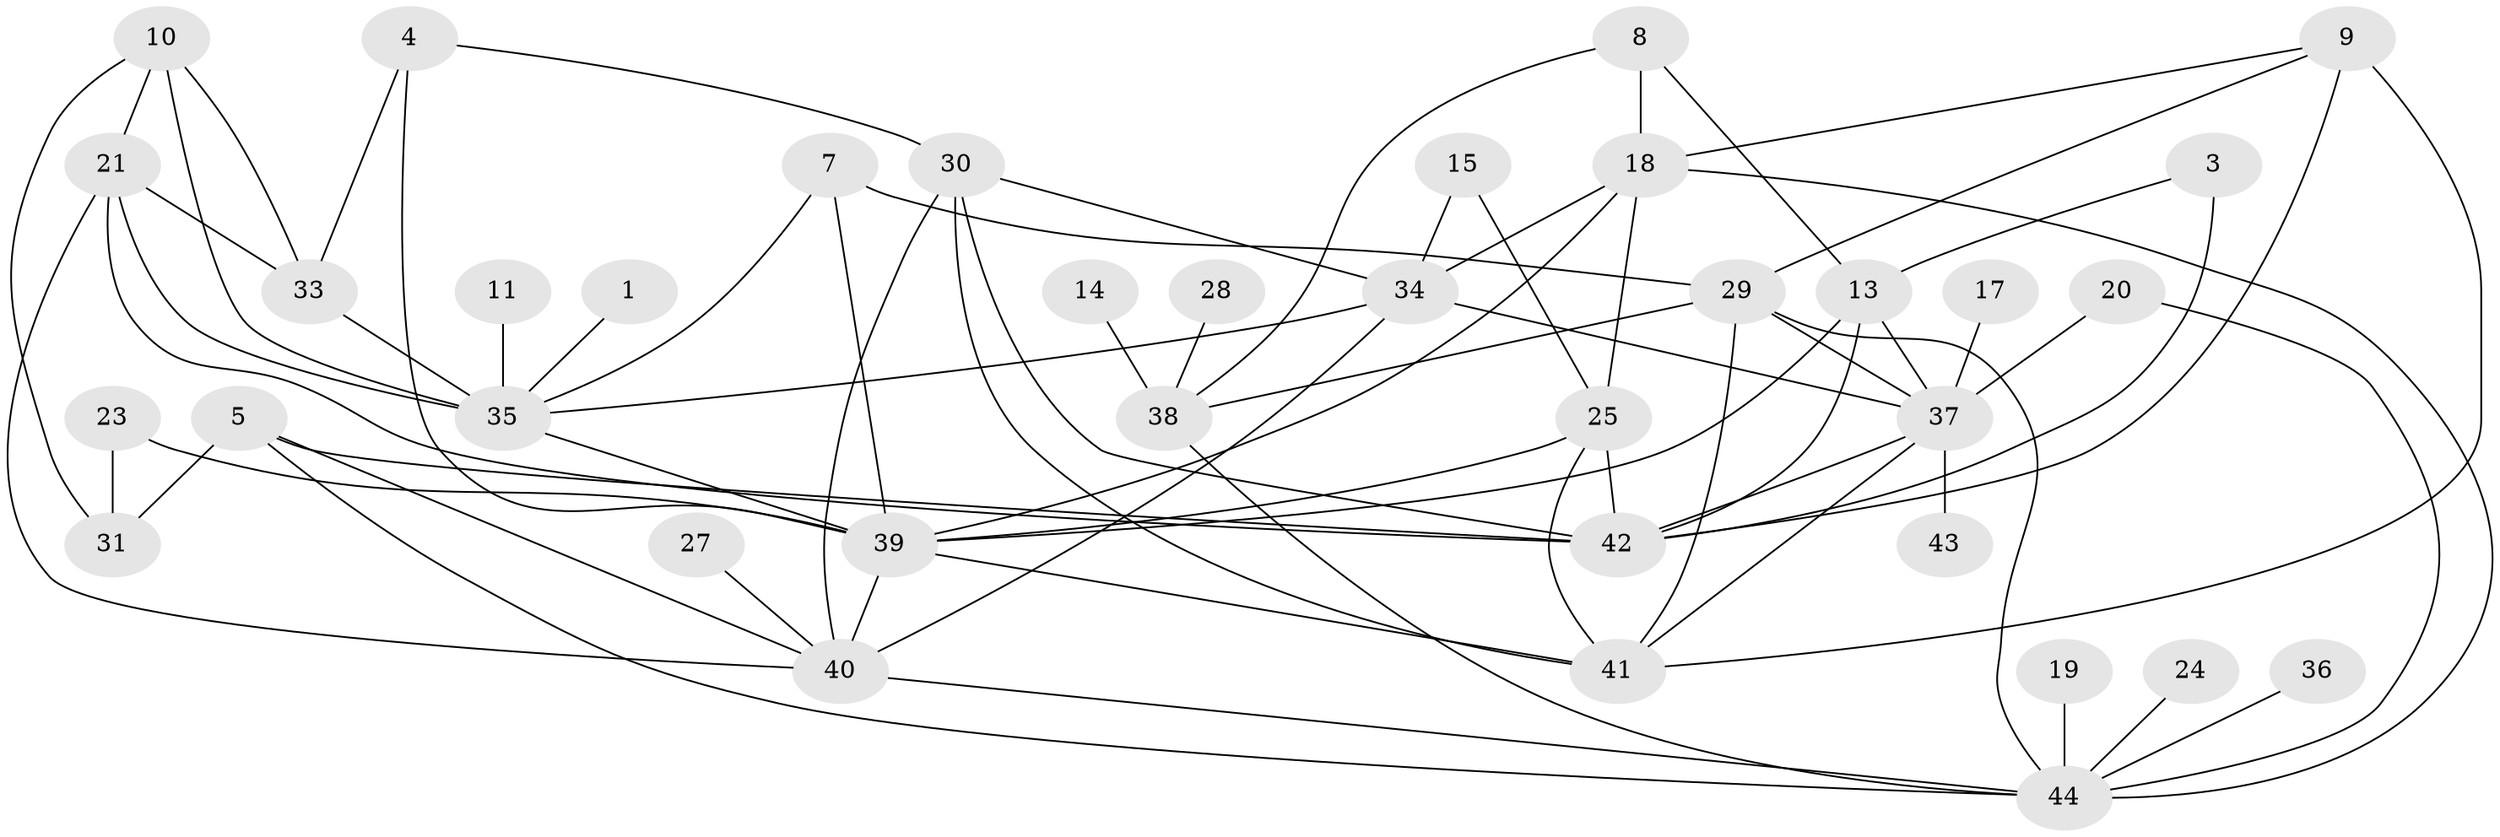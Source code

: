 // original degree distribution, {3: 0.27586206896551724, 1: 0.1724137931034483, 4: 0.1839080459770115, 0: 0.06896551724137931, 2: 0.1839080459770115, 5: 0.04597701149425287, 7: 0.034482758620689655, 8: 0.011494252873563218, 6: 0.022988505747126436}
// Generated by graph-tools (version 1.1) at 2025/49/03/09/25 03:49:03]
// undirected, 37 vertices, 72 edges
graph export_dot {
graph [start="1"]
  node [color=gray90,style=filled];
  1;
  3;
  4;
  5;
  7;
  8;
  9;
  10;
  11;
  13;
  14;
  15;
  17;
  18;
  19;
  20;
  21;
  23;
  24;
  25;
  27;
  28;
  29;
  30;
  31;
  33;
  34;
  35;
  36;
  37;
  38;
  39;
  40;
  41;
  42;
  43;
  44;
  1 -- 35 [weight=1.0];
  3 -- 13 [weight=1.0];
  3 -- 42 [weight=2.0];
  4 -- 30 [weight=1.0];
  4 -- 33 [weight=1.0];
  4 -- 39 [weight=1.0];
  5 -- 31 [weight=1.0];
  5 -- 40 [weight=1.0];
  5 -- 42 [weight=1.0];
  5 -- 44 [weight=1.0];
  7 -- 29 [weight=1.0];
  7 -- 35 [weight=1.0];
  7 -- 39 [weight=1.0];
  8 -- 13 [weight=1.0];
  8 -- 18 [weight=1.0];
  8 -- 38 [weight=1.0];
  9 -- 18 [weight=1.0];
  9 -- 29 [weight=1.0];
  9 -- 41 [weight=1.0];
  9 -- 42 [weight=2.0];
  10 -- 21 [weight=1.0];
  10 -- 31 [weight=1.0];
  10 -- 33 [weight=1.0];
  10 -- 35 [weight=1.0];
  11 -- 35 [weight=1.0];
  13 -- 37 [weight=1.0];
  13 -- 39 [weight=1.0];
  13 -- 42 [weight=1.0];
  14 -- 38 [weight=1.0];
  15 -- 25 [weight=1.0];
  15 -- 34 [weight=1.0];
  17 -- 37 [weight=1.0];
  18 -- 25 [weight=1.0];
  18 -- 34 [weight=1.0];
  18 -- 39 [weight=1.0];
  18 -- 44 [weight=1.0];
  19 -- 44 [weight=1.0];
  20 -- 37 [weight=1.0];
  20 -- 44 [weight=1.0];
  21 -- 33 [weight=1.0];
  21 -- 35 [weight=1.0];
  21 -- 40 [weight=1.0];
  21 -- 42 [weight=1.0];
  23 -- 31 [weight=1.0];
  23 -- 39 [weight=1.0];
  24 -- 44 [weight=1.0];
  25 -- 39 [weight=1.0];
  25 -- 41 [weight=1.0];
  25 -- 42 [weight=1.0];
  27 -- 40 [weight=1.0];
  28 -- 38 [weight=1.0];
  29 -- 37 [weight=1.0];
  29 -- 38 [weight=1.0];
  29 -- 41 [weight=1.0];
  29 -- 44 [weight=1.0];
  30 -- 34 [weight=1.0];
  30 -- 40 [weight=1.0];
  30 -- 41 [weight=1.0];
  30 -- 42 [weight=1.0];
  33 -- 35 [weight=2.0];
  34 -- 35 [weight=1.0];
  34 -- 37 [weight=2.0];
  34 -- 40 [weight=2.0];
  35 -- 39 [weight=1.0];
  36 -- 44 [weight=1.0];
  37 -- 41 [weight=1.0];
  37 -- 42 [weight=1.0];
  37 -- 43 [weight=1.0];
  38 -- 44 [weight=1.0];
  39 -- 40 [weight=1.0];
  39 -- 41 [weight=1.0];
  40 -- 44 [weight=1.0];
}

